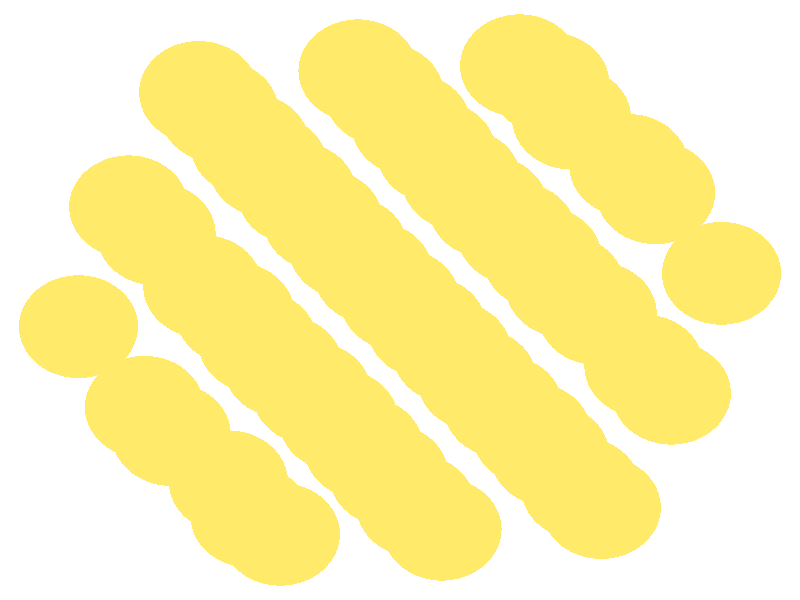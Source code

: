 #include "colors.inc"
#include "finish.inc"

global_settings {assumed_gamma 1 max_trace_level 6}
background {color White}
camera {orthographic
  right -13.71*x up 11.91*y
  direction 1.00*z
  location <0,0,50.00> look_at <0,0,0>}
light_source {<  2.00,   3.00,  40.00> color White
  area_light <0.70, 0, 0>, <0, 0.70, 0>, 3, 3
  adaptive 1 jitter}

#declare simple = finish {phong 0.7}
#declare pale = finish {ambient .5 diffuse .85 roughness .001 specular 0.200 }
#declare intermediate = finish {ambient 0.3 diffuse 0.6 specular 0.10 roughness 0.04 }
#declare vmd = finish {ambient .0 diffuse .65 phong 0.1 phong_size 40. specular 0.500 }
#declare jmol = finish {ambient .2 diffuse .6 specular 1 roughness .001 metallic}
#declare ase2 = finish {ambient 0.05 brilliance 3 diffuse 0.6 metallic specular 0.70 roughness 0.04 reflection 0.15}
#declare ase3 = finish {ambient .15 brilliance 2 diffuse .6 metallic specular 1. roughness .001 reflection .0}
#declare glass = finish {ambient .05 diffuse .3 specular 1. roughness .001}
#declare Rcell = 0.050;
#declare Rbond = 0.100;

#macro atom(LOC, R, COL, FIN)
  sphere{LOC, R texture{pigment{COL} finish{FIN}}}
#end
#macro constrain(LOC, R, COL, FIN)
union{torus{R, Rcell rotate 45*z texture{pigment{COL} finish{FIN}}}
      torus{R, Rcell rotate -45*z texture{pigment{COL} finish{FIN}}}
      translate LOC}
#end

atom(< -3.92,  -2.67,  -7.06>, 1.02, rgb <1.00, 0.82, 0.14>, ase3) // #0 
atom(< -2.57,  -4.29,  -5.01>, 1.02, rgb <1.00, 0.82, 0.14>, ase3) // #1 
atom(< -4.38,  -2.13,  -4.22>, 1.02, rgb <1.00, 0.82, 0.14>, ase3) // #2 
atom(< -2.94,  -3.61,  -2.32>, 1.02, rgb <1.00, 0.82, 0.14>, ase3) // #3 
atom(< -1.51,  -1.85,  -3.83>, 1.02, rgb <1.00, 0.82, 0.14>, ase3) // #4 
atom(< -0.19,  -3.48,  -1.81>, 1.02, rgb <1.00, 0.82, 0.14>, ase3) // #5 
atom(< -2.00,  -1.32,  -1.01>, 1.02, rgb <1.00, 0.82, 0.14>, ase3) // #6 
atom(<  0.89,  -1.04,  -0.59>, 1.02, rgb <1.00, 0.82, 0.14>, ase3) // #7 
atom(< -5.51,  -0.53,  -6.22>, 1.02, rgb <1.00, 0.82, 0.14>, ase3) // #8 
atom(< -4.18,   1.31,  -7.87>, 1.02, rgb <1.00, 0.82, 0.14>, ase3) // #9 
atom(< -2.83,  -0.27,  -5.83>, 1.02, rgb <1.00, 0.82, 0.14>, ase3) // #10 
atom(< -4.65,   1.85,  -5.02>, 1.02, rgb <1.00, 0.82, 0.14>, ase3) // #11 
atom(< -3.38,   0.27,  -2.98>, 1.02, rgb <1.00, 0.82, 0.14>, ase3) // #12 
atom(< -1.77,   2.12,  -4.64>, 1.02, rgb <1.00, 0.82, 0.14>, ase3) // #13 
atom(< -0.46,   0.54,  -2.64>, 1.02, rgb <1.00, 0.82, 0.14>, ase3) // #14 
atom(< -2.26,   2.66,  -1.82>, 1.02, rgb <1.00, 0.82, 0.14>, ase3) // #15 
atom(< -0.89,   1.04,   0.00>, 1.02, rgb <1.00, 0.82, 0.14>, ase3) // #16 
atom(<  0.62,   2.94,  -1.40>, 1.02, rgb <1.00, 0.82, 0.14>, ase3) // #17 
atom(< -3.10,   3.74,  -6.65>, 1.02, rgb <1.00, 0.82, 0.14>, ase3) // #18 
atom(< -3.45,   4.12,  -3.89>, 1.02, rgb <1.00, 0.82, 0.14>, ase3) // #19 
atom(< -0.72,   4.55,  -3.44>, 1.02, rgb <1.00, 0.82, 0.14>, ase3) // #20 
atom(< -2.05,  -4.65,  -7.74>, 1.02, rgb <1.00, 0.82, 0.14>, ase3) // #21 
atom(< -0.62,  -2.94,  -9.44>, 1.02, rgb <1.00, 0.82, 0.14>, ase3) // #22 
atom(<  0.72,  -4.55,  -7.39>, 1.02, rgb <1.00, 0.82, 0.14>, ase3) // #23 
atom(< -1.05,  -2.39,  -6.61>, 1.02, rgb <1.00, 0.82, 0.14>, ase3) // #24 
atom(<  0.27,  -4.08,  -4.59>, 1.02, rgb <1.00, 0.82, 0.14>, ase3) // #25 
atom(<  1.77,  -2.12,  -6.20>, 1.02, rgb <1.00, 0.82, 0.14>, ase3) // #26 
atom(<  3.10,  -3.74,  -4.19>, 1.02, rgb <1.00, 0.82, 0.14>, ase3) // #27 
atom(<  1.32,  -1.58,  -3.42>, 1.02, rgb <1.00, 0.82, 0.14>, ase3) // #28 
atom(<  2.57,  -3.08,  -1.52>, 1.02, rgb <1.00, 0.82, 0.14>, ase3) // #29 
atom(<  4.18,  -1.31,  -2.97>, 1.02, rgb <1.00, 0.82, 0.14>, ase3) // #30 
atom(< -2.44,  -0.83,  -8.71>, 1.02, rgb <1.00, 0.82, 0.14>, ase3) // #31 
atom(< -0.89,   1.04, -10.25>, 1.02, rgb <1.00, 0.82, 0.14>, ase3) // #32 
atom(<  0.46,  -0.54,  -8.20>, 1.02, rgb <1.00, 0.82, 0.14>, ase3) // #33 
atom(< -1.32,   1.58,  -7.42>, 1.02, rgb <1.00, 0.82, 0.14>, ase3) // #34 
atom(<  0.00,   0.00,  -5.42>, 1.02, rgb <1.00, 0.82, 0.14>, ase3) // #35 
atom(<  1.51,   1.85,  -7.01>, 1.02, rgb <1.00, 0.82, 0.14>, ase3) // #36 
atom(<  2.83,   0.27,  -5.01>, 1.02, rgb <1.00, 0.82, 0.14>, ase3) // #37 
atom(<  1.05,   2.39,  -4.23>, 1.02, rgb <1.00, 0.82, 0.14>, ase3) // #38 
atom(<  2.44,   0.83,  -2.13>, 1.02, rgb <1.00, 0.82, 0.14>, ase3) // #39 
atom(<  3.92,   2.67,  -3.78>, 1.02, rgb <1.00, 0.82, 0.14>, ase3) // #40 
atom(< -2.57,   3.08,  -9.31>, 1.02, rgb <1.00, 0.82, 0.14>, ase3) // #41 
atom(<  0.19,   3.48,  -9.03>, 1.02, rgb <1.00, 0.82, 0.14>, ase3) // #42 
atom(< -0.27,   4.08,  -6.25>, 1.02, rgb <1.00, 0.82, 0.14>, ase3) // #43 
atom(<  2.57,   4.29,  -5.82>, 1.02, rgb <1.00, 0.82, 0.14>, ase3) // #44 
atom(<  2.05,   4.65,  -3.10>, 1.02, rgb <1.00, 0.82, 0.14>, ase3) // #45 
atom(<  2.26,  -2.66,  -9.02>, 1.02, rgb <1.00, 0.82, 0.14>, ase3) // #46 
atom(<  3.45,  -4.12,  -6.94>, 1.02, rgb <1.00, 0.82, 0.14>, ase3) // #47 
atom(<  4.65,  -1.85,  -5.81>, 1.02, rgb <1.00, 0.82, 0.14>, ase3) // #48 
atom(<  0.89,  -1.04, -10.84>, 1.02, rgb <1.00, 0.82, 0.14>, ase3) // #49 
atom(<  2.00,   1.32,  -9.83>, 1.02, rgb <1.00, 0.82, 0.14>, ase3) // #50 
atom(<  3.38,  -0.27,  -7.86>, 1.02, rgb <1.00, 0.82, 0.14>, ase3) // #51 
atom(<  4.38,   2.13,  -6.62>, 1.02, rgb <1.00, 0.82, 0.14>, ase3) // #52 
atom(<  5.51,   0.53,  -4.62>, 1.02, rgb <1.00, 0.82, 0.14>, ase3) // #53 
atom(<  2.94,   3.61,  -8.51>, 1.02, rgb <1.00, 0.82, 0.14>, ase3) // #54 
